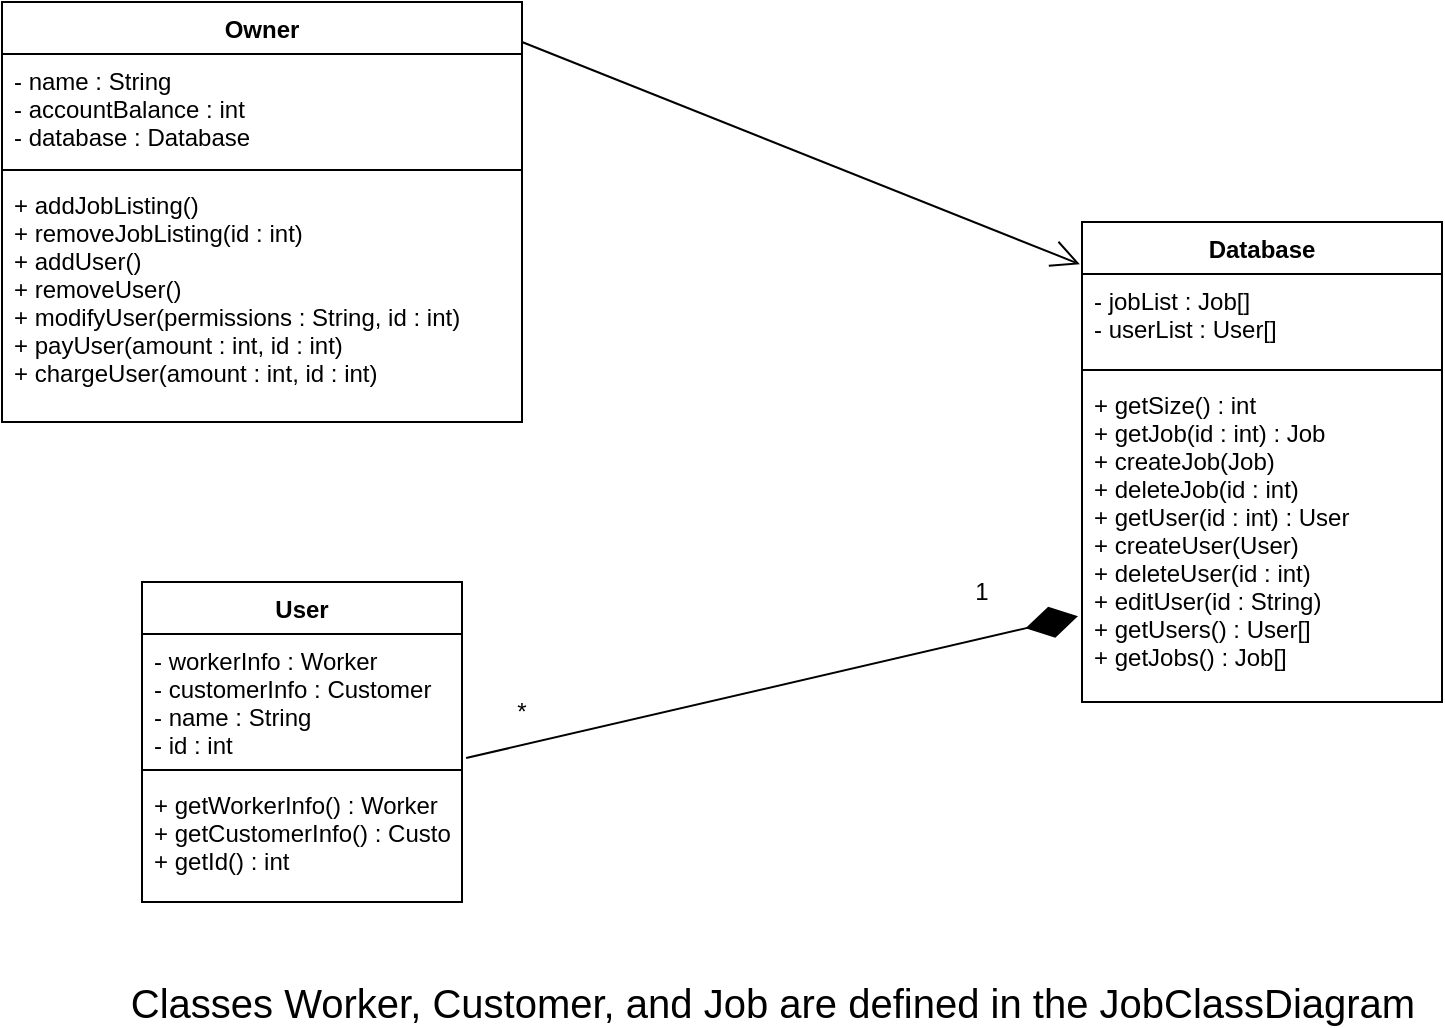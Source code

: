 <mxfile version="16.4.11" type="device"><diagram id="QvJb7W68N1jm_SfQYBy-" name="Page-1"><mxGraphModel dx="1422" dy="832" grid="1" gridSize="10" guides="1" tooltips="1" connect="1" arrows="1" fold="1" page="1" pageScale="1" pageWidth="850" pageHeight="1100" math="0" shadow="0"><root><mxCell id="0"/><mxCell id="1" parent="0"/><mxCell id="ZFuht_PP9DhrW1y5Yh_F-1" value="Owner" style="swimlane;fontStyle=1;align=center;verticalAlign=top;childLayout=stackLayout;horizontal=1;startSize=26;horizontalStack=0;resizeParent=1;resizeParentMax=0;resizeLast=0;collapsible=1;marginBottom=0;" vertex="1" parent="1"><mxGeometry x="40" y="140" width="260" height="210" as="geometry"/></mxCell><mxCell id="ZFuht_PP9DhrW1y5Yh_F-2" value="- name : String&#10;- accountBalance : int&#10;- database : Database" style="text;strokeColor=none;fillColor=none;align=left;verticalAlign=top;spacingLeft=4;spacingRight=4;overflow=hidden;rotatable=0;points=[[0,0.5],[1,0.5]];portConstraint=eastwest;" vertex="1" parent="ZFuht_PP9DhrW1y5Yh_F-1"><mxGeometry y="26" width="260" height="54" as="geometry"/></mxCell><mxCell id="ZFuht_PP9DhrW1y5Yh_F-3" value="" style="line;strokeWidth=1;fillColor=none;align=left;verticalAlign=middle;spacingTop=-1;spacingLeft=3;spacingRight=3;rotatable=0;labelPosition=right;points=[];portConstraint=eastwest;" vertex="1" parent="ZFuht_PP9DhrW1y5Yh_F-1"><mxGeometry y="80" width="260" height="8" as="geometry"/></mxCell><mxCell id="ZFuht_PP9DhrW1y5Yh_F-4" value="+ addJobListing()&#10;+ removeJobListing(id : int)&#10;+ addUser()&#10;+ removeUser()&#10;+ modifyUser(permissions : String, id : int)&#10;+ payUser(amount : int, id : int)&#10;+ chargeUser(amount : int, id : int)" style="text;strokeColor=none;fillColor=none;align=left;verticalAlign=top;spacingLeft=4;spacingRight=4;overflow=hidden;rotatable=0;points=[[0,0.5],[1,0.5]];portConstraint=eastwest;" vertex="1" parent="ZFuht_PP9DhrW1y5Yh_F-1"><mxGeometry y="88" width="260" height="122" as="geometry"/></mxCell><mxCell id="ZFuht_PP9DhrW1y5Yh_F-5" value="Database" style="swimlane;fontStyle=1;align=center;verticalAlign=top;childLayout=stackLayout;horizontal=1;startSize=26;horizontalStack=0;resizeParent=1;resizeParentMax=0;resizeLast=0;collapsible=1;marginBottom=0;" vertex="1" parent="1"><mxGeometry x="580" y="250" width="180" height="240" as="geometry"/></mxCell><mxCell id="ZFuht_PP9DhrW1y5Yh_F-6" value="- jobList : Job[]&#10;- userList : User[]" style="text;strokeColor=none;fillColor=none;align=left;verticalAlign=top;spacingLeft=4;spacingRight=4;overflow=hidden;rotatable=0;points=[[0,0.5],[1,0.5]];portConstraint=eastwest;" vertex="1" parent="ZFuht_PP9DhrW1y5Yh_F-5"><mxGeometry y="26" width="180" height="44" as="geometry"/></mxCell><mxCell id="ZFuht_PP9DhrW1y5Yh_F-7" value="" style="line;strokeWidth=1;fillColor=none;align=left;verticalAlign=middle;spacingTop=-1;spacingLeft=3;spacingRight=3;rotatable=0;labelPosition=right;points=[];portConstraint=eastwest;" vertex="1" parent="ZFuht_PP9DhrW1y5Yh_F-5"><mxGeometry y="70" width="180" height="8" as="geometry"/></mxCell><mxCell id="ZFuht_PP9DhrW1y5Yh_F-8" value="+ getSize() : int&#10;+ getJob(id : int) : Job&#10;+ createJob(Job)&#10;+ deleteJob(id : int)&#10;+ getUser(id : int) : User&#10;+ createUser(User)&#10;+ deleteUser(id : int)&#10;+ editUser(id : String)&#10;+ getUsers() : User[]&#10;+ getJobs() : Job[]" style="text;strokeColor=none;fillColor=none;align=left;verticalAlign=top;spacingLeft=4;spacingRight=4;overflow=hidden;rotatable=0;points=[[0,0.5],[1,0.5]];portConstraint=eastwest;" vertex="1" parent="ZFuht_PP9DhrW1y5Yh_F-5"><mxGeometry y="78" width="180" height="162" as="geometry"/></mxCell><mxCell id="ZFuht_PP9DhrW1y5Yh_F-12" value="" style="endArrow=open;endFill=1;endSize=12;html=1;rounded=0;entryX=-0.006;entryY=0.088;entryDx=0;entryDy=0;entryPerimeter=0;" edge="1" parent="1" target="ZFuht_PP9DhrW1y5Yh_F-5"><mxGeometry width="160" relative="1" as="geometry"><mxPoint x="300" y="160" as="sourcePoint"/><mxPoint x="460" y="160" as="targetPoint"/></mxGeometry></mxCell><mxCell id="ZFuht_PP9DhrW1y5Yh_F-13" value="User" style="swimlane;fontStyle=1;align=center;verticalAlign=top;childLayout=stackLayout;horizontal=1;startSize=26;horizontalStack=0;resizeParent=1;resizeParentMax=0;resizeLast=0;collapsible=1;marginBottom=0;" vertex="1" parent="1"><mxGeometry x="110" y="430" width="160" height="160" as="geometry"/></mxCell><mxCell id="ZFuht_PP9DhrW1y5Yh_F-14" value="- workerInfo : Worker&#10;- customerInfo : Customer&#10;- name : String&#10;- id : int" style="text;strokeColor=none;fillColor=none;align=left;verticalAlign=top;spacingLeft=4;spacingRight=4;overflow=hidden;rotatable=0;points=[[0,0.5],[1,0.5]];portConstraint=eastwest;" vertex="1" parent="ZFuht_PP9DhrW1y5Yh_F-13"><mxGeometry y="26" width="160" height="64" as="geometry"/></mxCell><mxCell id="ZFuht_PP9DhrW1y5Yh_F-15" value="" style="line;strokeWidth=1;fillColor=none;align=left;verticalAlign=middle;spacingTop=-1;spacingLeft=3;spacingRight=3;rotatable=0;labelPosition=right;points=[];portConstraint=eastwest;" vertex="1" parent="ZFuht_PP9DhrW1y5Yh_F-13"><mxGeometry y="90" width="160" height="8" as="geometry"/></mxCell><mxCell id="ZFuht_PP9DhrW1y5Yh_F-16" value="+ getWorkerInfo() : Worker&#10;+ getCustomerInfo() : Customer&#10;+ getId() : int" style="text;strokeColor=none;fillColor=none;align=left;verticalAlign=top;spacingLeft=4;spacingRight=4;overflow=hidden;rotatable=0;points=[[0,0.5],[1,0.5]];portConstraint=eastwest;" vertex="1" parent="ZFuht_PP9DhrW1y5Yh_F-13"><mxGeometry y="98" width="160" height="62" as="geometry"/></mxCell><mxCell id="ZFuht_PP9DhrW1y5Yh_F-17" value="" style="endArrow=diamondThin;endFill=1;endSize=24;html=1;rounded=0;entryX=-0.011;entryY=0.735;entryDx=0;entryDy=0;entryPerimeter=0;exitX=1.013;exitY=0.969;exitDx=0;exitDy=0;exitPerimeter=0;" edge="1" parent="1" source="ZFuht_PP9DhrW1y5Yh_F-14" target="ZFuht_PP9DhrW1y5Yh_F-8"><mxGeometry width="160" relative="1" as="geometry"><mxPoint x="340" y="530" as="sourcePoint"/><mxPoint x="500" y="530" as="targetPoint"/></mxGeometry></mxCell><mxCell id="ZFuht_PP9DhrW1y5Yh_F-18" value="1" style="text;html=1;strokeColor=none;fillColor=none;align=center;verticalAlign=middle;whiteSpace=wrap;rounded=0;" vertex="1" parent="1"><mxGeometry x="500" y="420" width="60" height="30" as="geometry"/></mxCell><mxCell id="ZFuht_PP9DhrW1y5Yh_F-19" value="*" style="text;html=1;strokeColor=none;fillColor=none;align=center;verticalAlign=middle;whiteSpace=wrap;rounded=0;" vertex="1" parent="1"><mxGeometry x="270" y="480" width="60" height="30" as="geometry"/></mxCell><mxCell id="ZFuht_PP9DhrW1y5Yh_F-20" value="&lt;font style=&quot;font-size: 20px&quot;&gt;Classes Worker, Customer, and Job are defined in the JobClassDiagram&lt;/font&gt;" style="text;html=1;align=center;verticalAlign=middle;resizable=0;points=[];autosize=1;strokeColor=none;fillColor=none;" vertex="1" parent="1"><mxGeometry x="95" y="630" width="660" height="20" as="geometry"/></mxCell></root></mxGraphModel></diagram></mxfile>